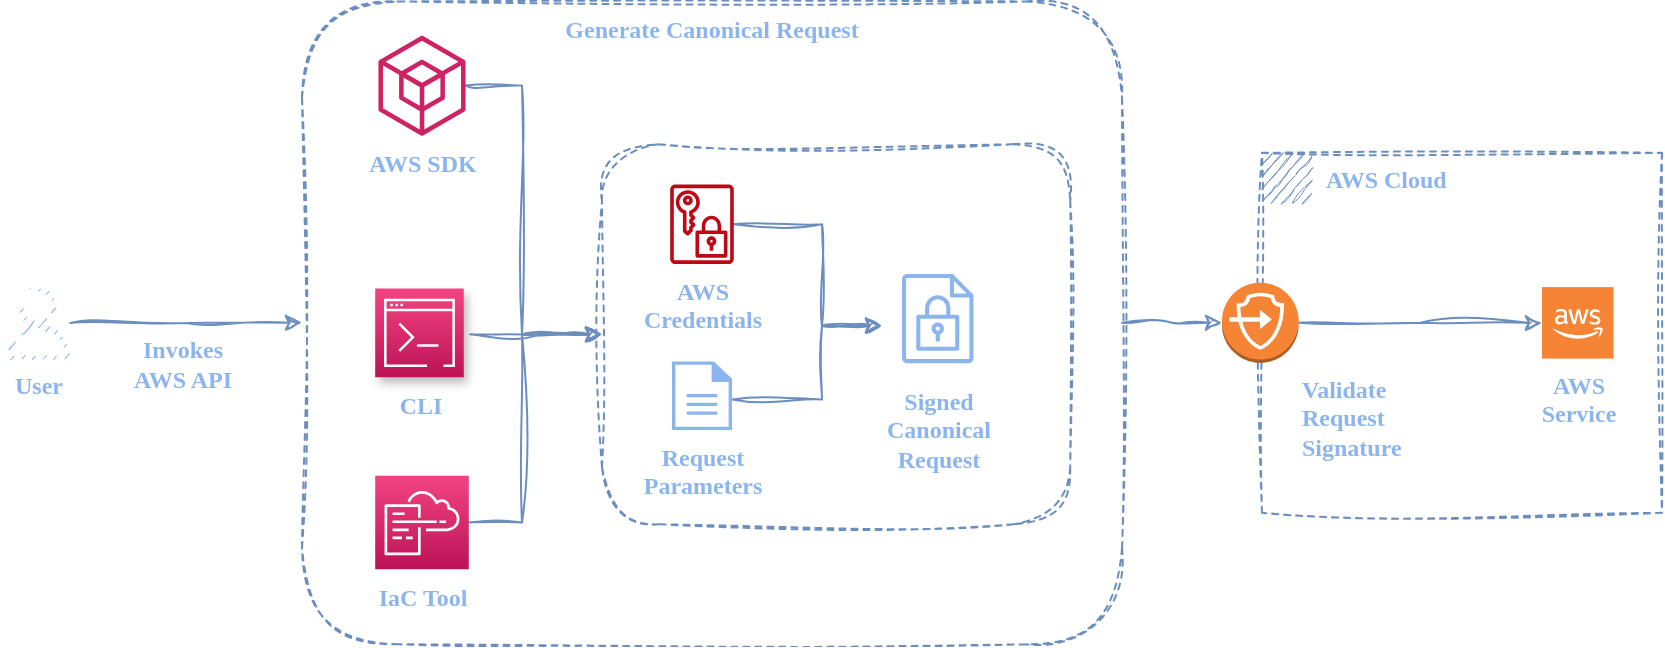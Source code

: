 <mxfile version="20.8.16" type="device" pages="2"><diagram id="P2roQQ4Z8uFhgxpEA7Dc" name="Page-1"><mxGraphModel dx="1050" dy="621" grid="1" gridSize="10" guides="1" tooltips="1" connect="1" arrows="1" fold="1" page="1" pageScale="1" pageWidth="850" pageHeight="1100" math="0" shadow="0"><root><mxCell id="0"/><mxCell id="1" parent="0"/><mxCell id="TW6FKX5Xv9ZzFJC3Ceqp-14" style="edgeStyle=orthogonalEdgeStyle;rounded=0;orthogonalLoop=1;jettySize=auto;html=1;entryX=0;entryY=0.5;entryDx=0;entryDy=0;entryPerimeter=0;sketch=1;curveFitting=1;jiggle=2;fillColor=#dae8fc;strokeColor=#6c8ebf;" parent="1" source="ldihhb07NF6keeZf5SFv-14" target="ldihhb07NF6keeZf5SFv-16" edge="1"><mxGeometry relative="1" as="geometry"/></mxCell><mxCell id="ldihhb07NF6keeZf5SFv-14" value="&lt;b&gt;&lt;font color=&quot;#8cb5ee&quot;&gt;Generate Canonical Request&lt;/font&gt;&lt;/b&gt;" style="rounded=1;whiteSpace=wrap;html=1;fillColor=none;strokeColor=#6c8ebf;sketch=1;curveFitting=1;jiggle=2;verticalAlign=top;fontFamily=Verdana;dashed=1;" parent="1" vertex="1"><mxGeometry x="160" y="75.72" width="410" height="321.43" as="geometry"/></mxCell><mxCell id="ldihhb07NF6keeZf5SFv-10" value="" style="rounded=1;whiteSpace=wrap;html=1;fillColor=none;dashed=1;strokeColor=#6c8ebf;sketch=1;curveFitting=1;jiggle=2;" parent="1" vertex="1"><mxGeometry x="310" y="147.15" width="234.1" height="190" as="geometry"/></mxCell><mxCell id="TW6FKX5Xv9ZzFJC3Ceqp-8" style="edgeStyle=orthogonalEdgeStyle;rounded=0;orthogonalLoop=1;jettySize=auto;html=1;entryX=0;entryY=0.5;entryDx=0;entryDy=0;sketch=1;curveFitting=1;jiggle=2;fillColor=#dae8fc;strokeColor=#6c8ebf;" parent="1" source="Ro5z9y-FDL-VQz8w_BYz-1" target="ldihhb07NF6keeZf5SFv-10" edge="1"><mxGeometry relative="1" as="geometry"><Array as="points"><mxPoint x="270" y="117.72"/><mxPoint x="270" y="241.72"/></Array></mxGeometry></mxCell><mxCell id="Ro5z9y-FDL-VQz8w_BYz-1" value="&lt;b&gt;&lt;font color=&quot;#8cb5ee&quot;&gt;AWS SDK&lt;/font&gt;&lt;/b&gt;" style="sketch=0;outlineConnect=0;fillColor=#cd2263;strokeColor=#b85450;dashed=0;verticalLabelPosition=bottom;verticalAlign=top;align=center;html=1;fontSize=12;fontStyle=0;aspect=fixed;pointerEvents=1;shape=mxgraph.aws4.external_sdk;fontFamily=Verdana;" parent="1" vertex="1"><mxGeometry x="198.21" y="92.85" width="43.59" height="50" as="geometry"/></mxCell><mxCell id="TW6FKX5Xv9ZzFJC3Ceqp-10" style="edgeStyle=orthogonalEdgeStyle;rounded=0;orthogonalLoop=1;jettySize=auto;html=1;entryX=0;entryY=0.5;entryDx=0;entryDy=0;sketch=1;curveFitting=1;jiggle=2;fillColor=#dae8fc;strokeColor=#6c8ebf;" parent="1" target="ldihhb07NF6keeZf5SFv-10" edge="1"><mxGeometry relative="1" as="geometry"><mxPoint x="244.1" y="242.15" as="sourcePoint"/></mxGeometry></mxCell><mxCell id="TW6FKX5Xv9ZzFJC3Ceqp-9" style="edgeStyle=orthogonalEdgeStyle;rounded=0;orthogonalLoop=1;jettySize=auto;html=1;exitX=1;exitY=0.5;exitDx=0;exitDy=0;exitPerimeter=0;entryX=0;entryY=0.5;entryDx=0;entryDy=0;sketch=1;curveFitting=1;jiggle=2;fillColor=#dae8fc;strokeColor=#6c8ebf;" parent="1" source="Ro5z9y-FDL-VQz8w_BYz-6" target="ldihhb07NF6keeZf5SFv-10" edge="1"><mxGeometry relative="1" as="geometry"><Array as="points"><mxPoint x="270" y="336.72"/><mxPoint x="270" y="241.72"/></Array></mxGeometry></mxCell><mxCell id="Ro5z9y-FDL-VQz8w_BYz-6" value="&lt;font color=&quot;#8cb5ee&quot;&gt;&lt;b&gt;IaC Tool&lt;/b&gt;&lt;/font&gt;" style="sketch=0;points=[[0,0,0],[0.25,0,0],[0.5,0,0],[0.75,0,0],[1,0,0],[0,1,0],[0.25,1,0],[0.5,1,0],[0.75,1,0],[1,1,0],[0,0.25,0],[0,0.5,0],[0,0.75,0],[1,0.25,0],[1,0.5,0],[1,0.75,0]];points=[[0,0,0],[0.25,0,0],[0.5,0,0],[0.75,0,0],[1,0,0],[0,1,0],[0.25,1,0],[0.5,1,0],[0.75,1,0],[1,1,0],[0,0.25,0],[0,0.5,0],[0,0.75,0],[1,0.25,0],[1,0.5,0],[1,0.75,0]];outlineConnect=0;fontColor=#232F3E;gradientColor=#F34482;gradientDirection=north;fillColor=#BC1356;strokeColor=#ffffff;dashed=0;verticalLabelPosition=bottom;verticalAlign=top;align=center;html=1;fontSize=12;fontStyle=0;aspect=fixed;shape=mxgraph.aws4.resourceIcon;resIcon=mxgraph.aws4.cloudformation;fontFamily=Verdana;" parent="1" vertex="1"><mxGeometry x="196.6" y="312.85" width="46.8" height="46.8" as="geometry"/></mxCell><mxCell id="TW6FKX5Xv9ZzFJC3Ceqp-13" style="edgeStyle=orthogonalEdgeStyle;rounded=0;orthogonalLoop=1;jettySize=auto;html=1;sketch=1;curveFitting=1;jiggle=2;fillColor=#dae8fc;strokeColor=#6c8ebf;" parent="1" source="Ro5z9y-FDL-VQz8w_BYz-7" target="ldihhb07NF6keeZf5SFv-11" edge="1"><mxGeometry relative="1" as="geometry"><Array as="points"><mxPoint x="420" y="274.72"/><mxPoint x="420" y="237.72"/></Array></mxGeometry></mxCell><mxCell id="Ro5z9y-FDL-VQz8w_BYz-7" value="&lt;b&gt;&lt;font color=&quot;#8cb5ee&quot;&gt;Request&lt;br&gt;Parameters&lt;/font&gt;&lt;/b&gt;" style="sketch=0;pointerEvents=1;shadow=0;dashed=0;html=1;strokeColor=none;fillColor=#8CB5EE;labelPosition=center;verticalLabelPosition=bottom;verticalAlign=top;outlineConnect=0;align=center;shape=mxgraph.office.concepts.document;fontFamily=Verdana;" parent="1" vertex="1"><mxGeometry x="345" y="255.72" width="30" height="34.28" as="geometry"/></mxCell><mxCell id="TW6FKX5Xv9ZzFJC3Ceqp-7" value="" style="edgeStyle=orthogonalEdgeStyle;rounded=0;orthogonalLoop=1;jettySize=auto;html=1;sketch=1;curveFitting=1;jiggle=2;fontFamily=Verdana;labelPosition=center;verticalLabelPosition=bottom;align=center;verticalAlign=top;fillColor=#dae8fc;strokeColor=#6c8ebf;labelBackgroundColor=none;" parent="1" source="ldihhb07NF6keeZf5SFv-1" target="ldihhb07NF6keeZf5SFv-14" edge="1"><mxGeometry x="-0.044" y="-3" relative="1" as="geometry"><mxPoint y="1" as="offset"/></mxGeometry></mxCell><mxCell id="ldihhb07NF6keeZf5SFv-1" value="&lt;font color=&quot;#8cb5ee&quot;&gt;&lt;b&gt;User&lt;/b&gt;&lt;/font&gt;" style="sketch=1;outlineConnect=0;fillColor=#8CB5EE;strokeColor=#6c8ebf;dashed=0;verticalLabelPosition=bottom;verticalAlign=top;align=center;html=1;fontSize=12;fontStyle=0;aspect=fixed;pointerEvents=1;shape=mxgraph.aws4.user;curveFitting=1;jiggle=2;fontFamily=Verdana;" parent="1" vertex="1"><mxGeometry x="10" y="218.56" width="35.75" height="35.75" as="geometry"/></mxCell><mxCell id="TW6FKX5Xv9ZzFJC3Ceqp-11" style="edgeStyle=orthogonalEdgeStyle;rounded=0;orthogonalLoop=1;jettySize=auto;html=1;sketch=1;curveFitting=1;jiggle=2;fillColor=#dae8fc;strokeColor=#6c8ebf;" parent="1" source="ldihhb07NF6keeZf5SFv-7" target="ldihhb07NF6keeZf5SFv-11" edge="1"><mxGeometry relative="1" as="geometry"><Array as="points"><mxPoint x="420" y="187"/><mxPoint x="420" y="238"/></Array></mxGeometry></mxCell><mxCell id="ldihhb07NF6keeZf5SFv-7" value="&lt;b&gt;&lt;font color=&quot;#8cb5ee&quot;&gt;AWS&lt;br&gt;Credentials&lt;/font&gt;&lt;/b&gt;" style="sketch=0;outlineConnect=0;fontColor=#232F3E;gradientColor=none;fillColor=#BF0816;strokeColor=none;dashed=0;verticalLabelPosition=bottom;verticalAlign=top;align=center;html=1;fontSize=12;fontStyle=0;aspect=fixed;pointerEvents=1;shape=mxgraph.aws4.data_encryption_key;fontFamily=Verdana;" parent="1" vertex="1"><mxGeometry x="344.1" y="167.15" width="31.79" height="40" as="geometry"/></mxCell><mxCell id="ldihhb07NF6keeZf5SFv-11" value="&lt;b&gt;&lt;font color=&quot;#8cb5ee&quot;&gt;Signed&lt;br&gt;Canonical&lt;br&gt;Request&lt;/font&gt;&lt;/b&gt;" style="sketch=0;outlineConnect=0;fontColor=#232F3E;gradientColor=none;strokeColor=#8CB5EE;fillColor=none;dashed=0;verticalLabelPosition=bottom;verticalAlign=top;align=center;html=1;fontSize=12;fontStyle=0;aspect=fixed;shape=mxgraph.aws4.resourceIcon;resIcon=mxgraph.aws4.encrypted_data;fontFamily=Verdana;" parent="1" vertex="1"><mxGeometry x="450" y="206.4" width="55.75" height="55.75" as="geometry"/></mxCell><mxCell id="ldihhb07NF6keeZf5SFv-15" value="&lt;font color=&quot;#8cb5ee&quot;&gt;&lt;b&gt;AWS Cloud&lt;/b&gt;&lt;/font&gt;" style="sketch=1;outlineConnect=0;html=1;whiteSpace=wrap;fontSize=12;fontStyle=0;shape=mxgraph.aws4.group;grIcon=mxgraph.aws4.group_aws_cloud;strokeColor=#6c8ebf;fillColor=none;verticalAlign=top;align=left;spacingLeft=30;dashed=1;curveFitting=1;jiggle=2;fontFamily=Verdana;" parent="1" vertex="1"><mxGeometry x="640" y="151.43" width="200" height="180" as="geometry"/></mxCell><mxCell id="TW6FKX5Xv9ZzFJC3Ceqp-2" value="" style="edgeStyle=orthogonalEdgeStyle;rounded=0;orthogonalLoop=1;jettySize=auto;html=1;exitX=1;exitY=0.5;exitDx=0;exitDy=0;exitPerimeter=0;sketch=1;curveFitting=1;jiggle=2;fillColor=#dae8fc;strokeColor=#6c8ebf;" parent="1" source="ldihhb07NF6keeZf5SFv-16" target="TW6FKX5Xv9ZzFJC3Ceqp-1" edge="1"><mxGeometry relative="1" as="geometry"/></mxCell><mxCell id="ldihhb07NF6keeZf5SFv-16" value="&lt;font color=&quot;#8cb5ee&quot;&gt;&lt;b&gt;Validate&lt;br&gt;Request&lt;br&gt;Signature&lt;/b&gt;&lt;/font&gt;" style="outlineConnect=0;dashed=0;verticalLabelPosition=bottom;verticalAlign=top;align=left;html=1;shape=mxgraph.aws3.endpoints;fillColor=#F58534;gradientColor=none;labelPosition=right;fontFamily=Verdana;" parent="1" vertex="1"><mxGeometry x="620" y="216.43" width="38.33" height="40" as="geometry"/></mxCell><mxCell id="TW6FKX5Xv9ZzFJC3Ceqp-1" value="&lt;b&gt;&lt;font color=&quot;#8cb5ee&quot;&gt;AWS&lt;br&gt;Service&lt;/font&gt;&lt;/b&gt;" style="outlineConnect=0;dashed=0;verticalLabelPosition=bottom;verticalAlign=top;align=center;html=1;shape=mxgraph.aws3.cloud_2;fillColor=#F58534;gradientColor=none;fontFamily=Verdana;" parent="1" vertex="1"><mxGeometry x="780" y="218.56" width="35.75" height="35.75" as="geometry"/></mxCell><mxCell id="ZYFPah5EgF5g-T7eSAxl-1" value="&lt;b&gt;Invokes&lt;br&gt;AWS API&lt;/b&gt;" style="text;html=1;align=center;verticalAlign=middle;resizable=0;points=[];autosize=1;strokeColor=none;fillColor=none;fontFamily=Verdana;fontColor=#8CB5EE;" vertex="1" parent="1"><mxGeometry x="60" y="237.15" width="80" height="40" as="geometry"/></mxCell><mxCell id="ZYFPah5EgF5g-T7eSAxl-4" value="&lt;b&gt;&lt;font color=&quot;#8cb5ee&quot;&gt;CLI&lt;/font&gt;&lt;/b&gt;" style="sketch=0;points=[[0,0,0],[0.25,0,0],[0.5,0,0],[0.75,0,0],[1,0,0],[0,1,0],[0.25,1,0],[0.5,1,0],[0.75,1,0],[1,1,0],[0,0.25,0],[0,0.5,0],[0,0.75,0],[1,0.25,0],[1,0.5,0],[1,0.75,0]];points=[[0,0,0],[0.25,0,0],[0.5,0,0],[0.75,0,0],[1,0,0],[0,1,0],[0.25,1,0],[0.5,1,0],[0.75,1,0],[1,1,0],[0,0.25,0],[0,0.5,0],[0,0.75,0],[1,0.25,0],[1,0.5,0],[1,0.75,0]];outlineConnect=0;fontColor=#232F3E;gradientColor=#F34482;gradientDirection=north;fillColor=#BC1356;strokeColor=#ffffff;dashed=0;verticalLabelPosition=bottom;verticalAlign=top;align=center;html=1;fontSize=12;fontStyle=0;aspect=fixed;shape=mxgraph.aws4.resourceIcon;resIcon=mxgraph.aws4.command_line_interface;shadow=1;labelBackgroundColor=none;fontFamily=Verdana;" vertex="1" parent="1"><mxGeometry x="196.6" y="219.29" width="44.28" height="44.28" as="geometry"/></mxCell></root></mxGraphModel></diagram><diagram id="wt9jBZ7fw4YKMHmINseS" name="Page-2"><mxGraphModel dx="694" dy="425" grid="1" gridSize="10" guides="1" tooltips="1" connect="1" arrows="1" fold="1" page="1" pageScale="1" pageWidth="850" pageHeight="1100" math="0" shadow="0"><root><mxCell id="0"/><mxCell id="1" parent="0"/></root></mxGraphModel></diagram></mxfile>